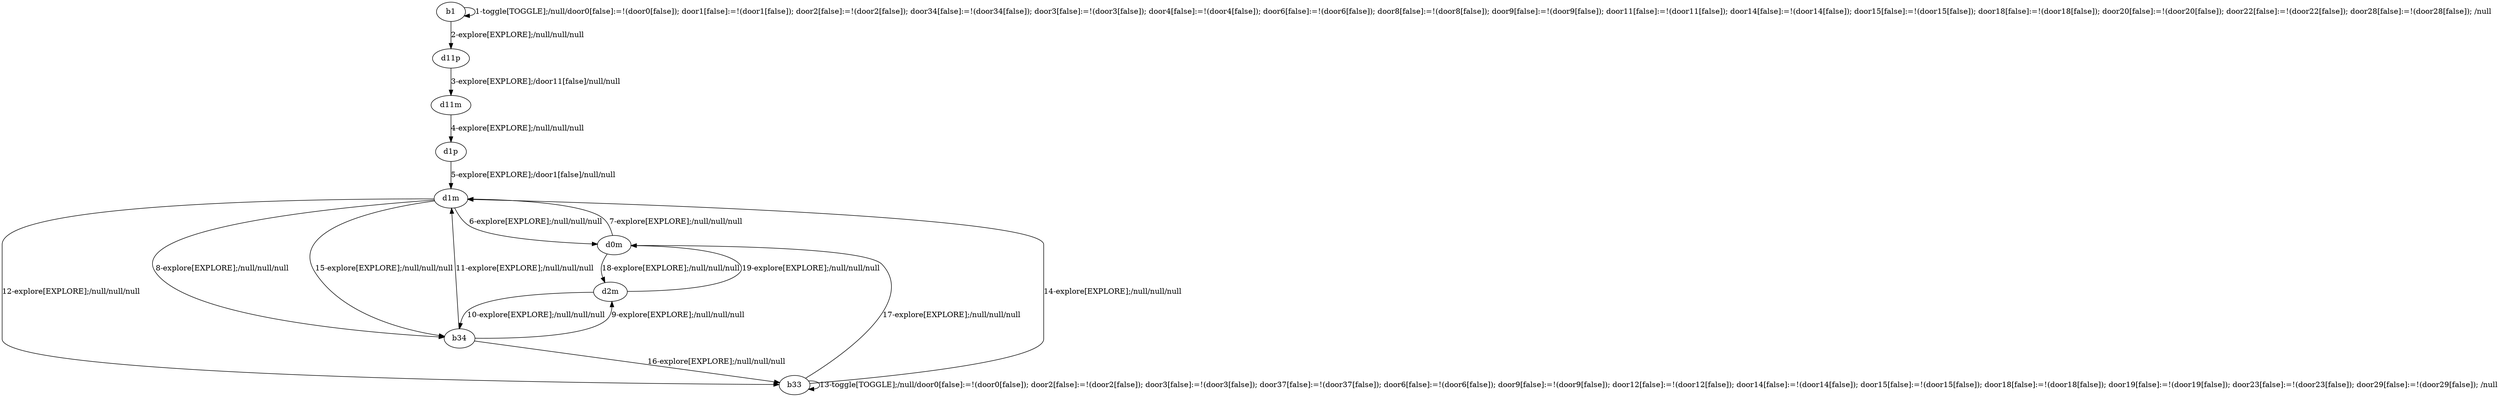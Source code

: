 # Total number of goals covered by this test: 1
# d2m --> d0m

digraph g {
"b1" -> "b1" [label = "1-toggle[TOGGLE];/null/door0[false]:=!(door0[false]); door1[false]:=!(door1[false]); door2[false]:=!(door2[false]); door34[false]:=!(door34[false]); door3[false]:=!(door3[false]); door4[false]:=!(door4[false]); door6[false]:=!(door6[false]); door8[false]:=!(door8[false]); door9[false]:=!(door9[false]); door11[false]:=!(door11[false]); door14[false]:=!(door14[false]); door15[false]:=!(door15[false]); door18[false]:=!(door18[false]); door20[false]:=!(door20[false]); door22[false]:=!(door22[false]); door28[false]:=!(door28[false]); /null"];
"b1" -> "d11p" [label = "2-explore[EXPLORE];/null/null/null"];
"d11p" -> "d11m" [label = "3-explore[EXPLORE];/door11[false]/null/null"];
"d11m" -> "d1p" [label = "4-explore[EXPLORE];/null/null/null"];
"d1p" -> "d1m" [label = "5-explore[EXPLORE];/door1[false]/null/null"];
"d1m" -> "d0m" [label = "6-explore[EXPLORE];/null/null/null"];
"d0m" -> "d1m" [label = "7-explore[EXPLORE];/null/null/null"];
"d1m" -> "b34" [label = "8-explore[EXPLORE];/null/null/null"];
"b34" -> "d2m" [label = "9-explore[EXPLORE];/null/null/null"];
"d2m" -> "b34" [label = "10-explore[EXPLORE];/null/null/null"];
"b34" -> "d1m" [label = "11-explore[EXPLORE];/null/null/null"];
"d1m" -> "b33" [label = "12-explore[EXPLORE];/null/null/null"];
"b33" -> "b33" [label = "13-toggle[TOGGLE];/null/door0[false]:=!(door0[false]); door2[false]:=!(door2[false]); door3[false]:=!(door3[false]); door37[false]:=!(door37[false]); door6[false]:=!(door6[false]); door9[false]:=!(door9[false]); door12[false]:=!(door12[false]); door14[false]:=!(door14[false]); door15[false]:=!(door15[false]); door18[false]:=!(door18[false]); door19[false]:=!(door19[false]); door23[false]:=!(door23[false]); door29[false]:=!(door29[false]); /null"];
"b33" -> "d1m" [label = "14-explore[EXPLORE];/null/null/null"];
"d1m" -> "b34" [label = "15-explore[EXPLORE];/null/null/null"];
"b34" -> "b33" [label = "16-explore[EXPLORE];/null/null/null"];
"b33" -> "d0m" [label = "17-explore[EXPLORE];/null/null/null"];
"d0m" -> "d2m" [label = "18-explore[EXPLORE];/null/null/null"];
"d2m" -> "d0m" [label = "19-explore[EXPLORE];/null/null/null"];
}